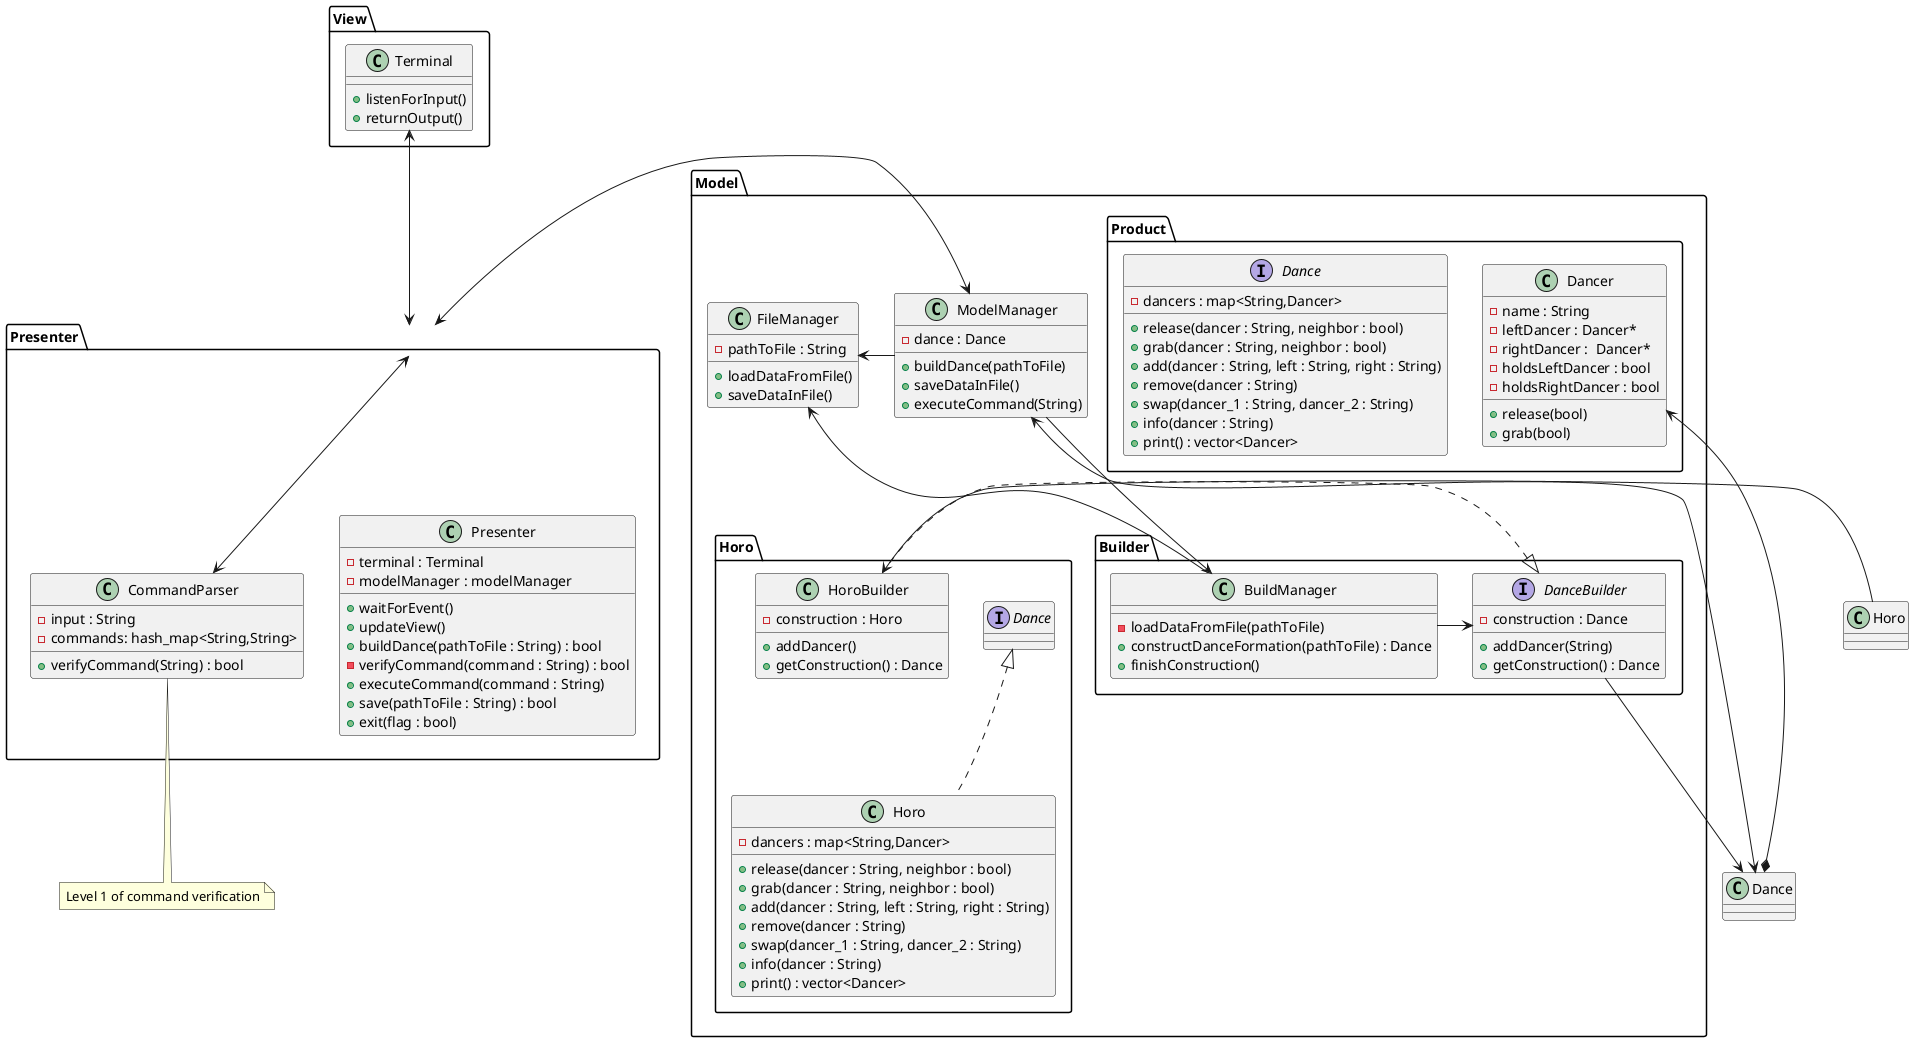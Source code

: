 @startuml

package View {
class Terminal {
+ listenForInput()
+ returnOutput()
}
}

package Presenter {

class Presenter {
- terminal : Terminal
- modelManager : modelManager
+ waitForEvent()
+ updateView()
+ buildDance(pathToFile : String) : bool
- verifyCommand(command : String) : bool
+ executeCommand(command : String)
+ save(pathToFile : String) : bool
+ exit(flag : bool)
}

class CommandParser {
- input : String
- commands: hash_map<String,String>
+ verifyCommand(String) : bool
}
}

package Model {

class ModelManager {
- dance : Dance
+ buildDance(pathToFile)
+ saveDataInFile()
+ executeCommand(String)
}

class FileManager {
- pathToFile : String
+ loadDataFromFile()
+ saveDataInFile()
}

package Builder {
class BuildManager {
- loadDataFromFile(pathToFile)
+ constructDanceFormation(pathToFile) : Dance
+ finishConstruction()
}

interface DanceBuilder {
- construction : Dance
+ addDancer(String)
+ getConstruction() : Dance
}
}

package Product {
class Dancer {
- name : String
- leftDancer : Dancer* 
- rightDancer :  Dancer* 
- holdsLeftDancer : bool
- holdsRightDancer : bool
+ release(bool)
+ grab(bool)
}

interface Dance {
- dancers : map<String,Dancer>
+ release(dancer : String, neighbor : bool)
+ grab(dancer : String, neighbor : bool)
+ add(dancer : String, left : String, right : String)
+ remove(dancer : String)
+ swap(dancer_1 : String, dancer_2 : String)
+ info(dancer : String)
+ print() : vector<Dancer>
}
}

package Horo {
class Horo implements Dance {
- dancers : map<String,Dancer>
+ release(dancer : String, neighbor : bool)
+ grab(dancer : String, neighbor : bool)
+ add(dancer : String, left : String, right : String)
+ remove(dancer : String)
+ swap(dancer_1 : String, dancer_2 : String)
+ info(dancer : String)
+ print() : vector<Dancer>
}

class HoroBuilder {
- construction : Horo
+ addDancer()
+ getConstruction() : Dance
}
}
}

Terminal <--> Presenter
Presenter <-down-> CommandParser
ModelManager <-left-> Presenter
ModelManager <--> Dance
ModelManager -right-> FileManager
FileManager <-- BuildManager
ModelManager -right-> BuildManager
BuildManager -right-> DanceBuilder
DanceBuilder --> Dance
HoroBuilder .left.|> DanceBuilder
Dancer <-right-* Dance
Horo -right-> HoroBuilder


note bottom of CommandParser : Level 1 of command verification


@enduml

